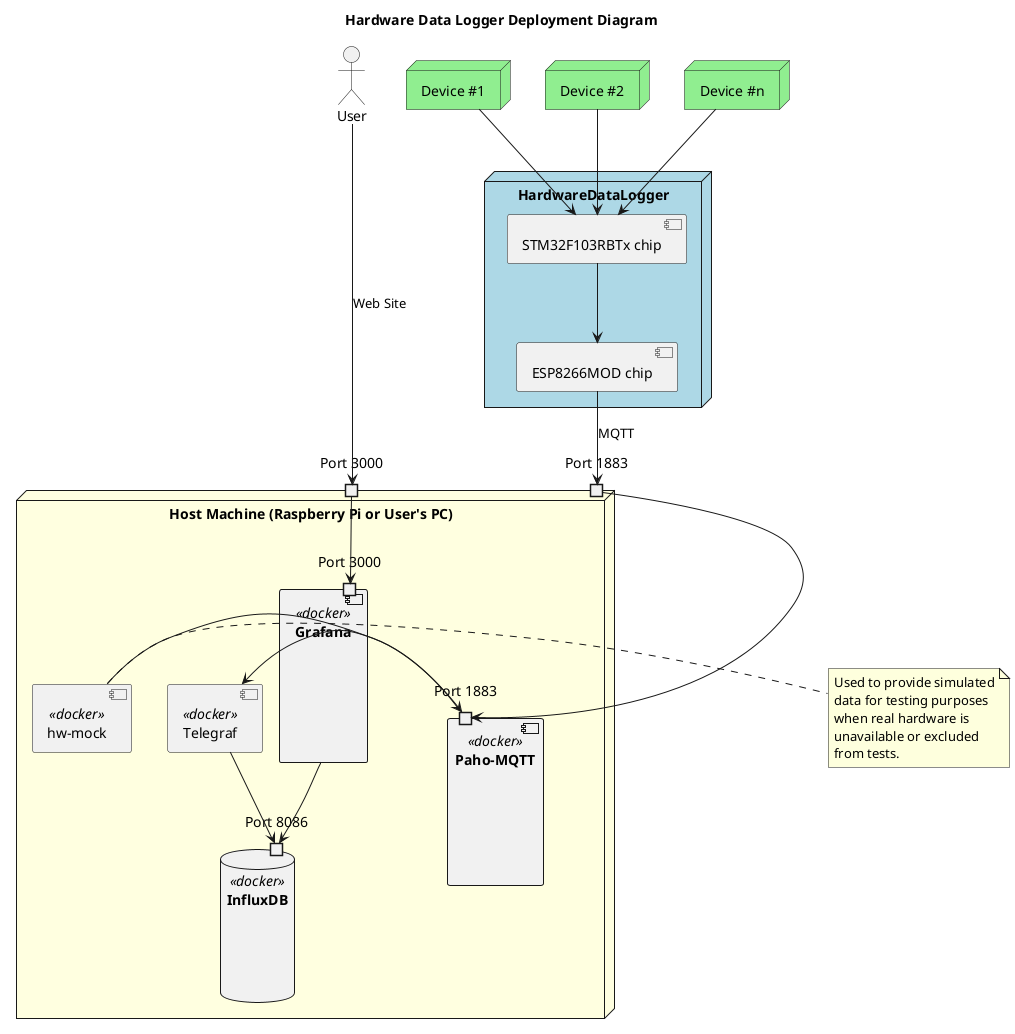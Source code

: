 @startuml
title Hardware Data Logger Deployment Diagram
top to bottom direction

actor User

node "Device #1" as device_1 #LightGreen
node "Device #2" as device_2 #LightGreen
node "Device #n" as device_n #LightGreen

node "HardwareDataLogger" #LightBlue {
    component "STM32F103RBTx chip"
    component "ESP8266MOD chip"

    "STM32F103RBTx chip" -down-> "ESP8266MOD chip"
}

node "Host Machine (Raspberry Pi or User's PC)" #LightYellow {
    portin "Port 3000"
    portin "Port 1883"

    component "Grafana" <<docker>> as grafana #F1F1F1{
        portin "Port 3000" as grafana_web
    }

    database "InfluxDB" <<docker>> as influx_db #F1F1F1{
        portin "Port 8086" as influx_io     
    }

    component "Telegraf" <<docker>> as telegraf{
    }

    component "Paho-MQTT" <<docker>> #F1F1F1 {
        portin "Port 1883" as mqtt_io
    }

    component "hw-mock" <<docker>> as hw_mock{
    }

    "Port 3000" -down-> grafana_web
    "Port 1883" -left-> mqtt_io

    grafana  --> influx_io 
    telegraf --> influx_io
    mqtt_io -left-> telegraf
    hw_mock -left-> mqtt_io

}

note right of hw_mock 
    Used to provide simulated
    data for testing purposes
    when real hardware is
    unavailable or excluded
    from tests.
end note

User ----> "Port 3000" : Web Site
"ESP8266MOD chip" -down-> "Port 1883" : MQTT

device_1 -down-> "STM32F103RBTx chip"
device_2 -down-> "STM32F103RBTx chip"
device_n -down-> "STM32F103RBTx chip"

@enduml